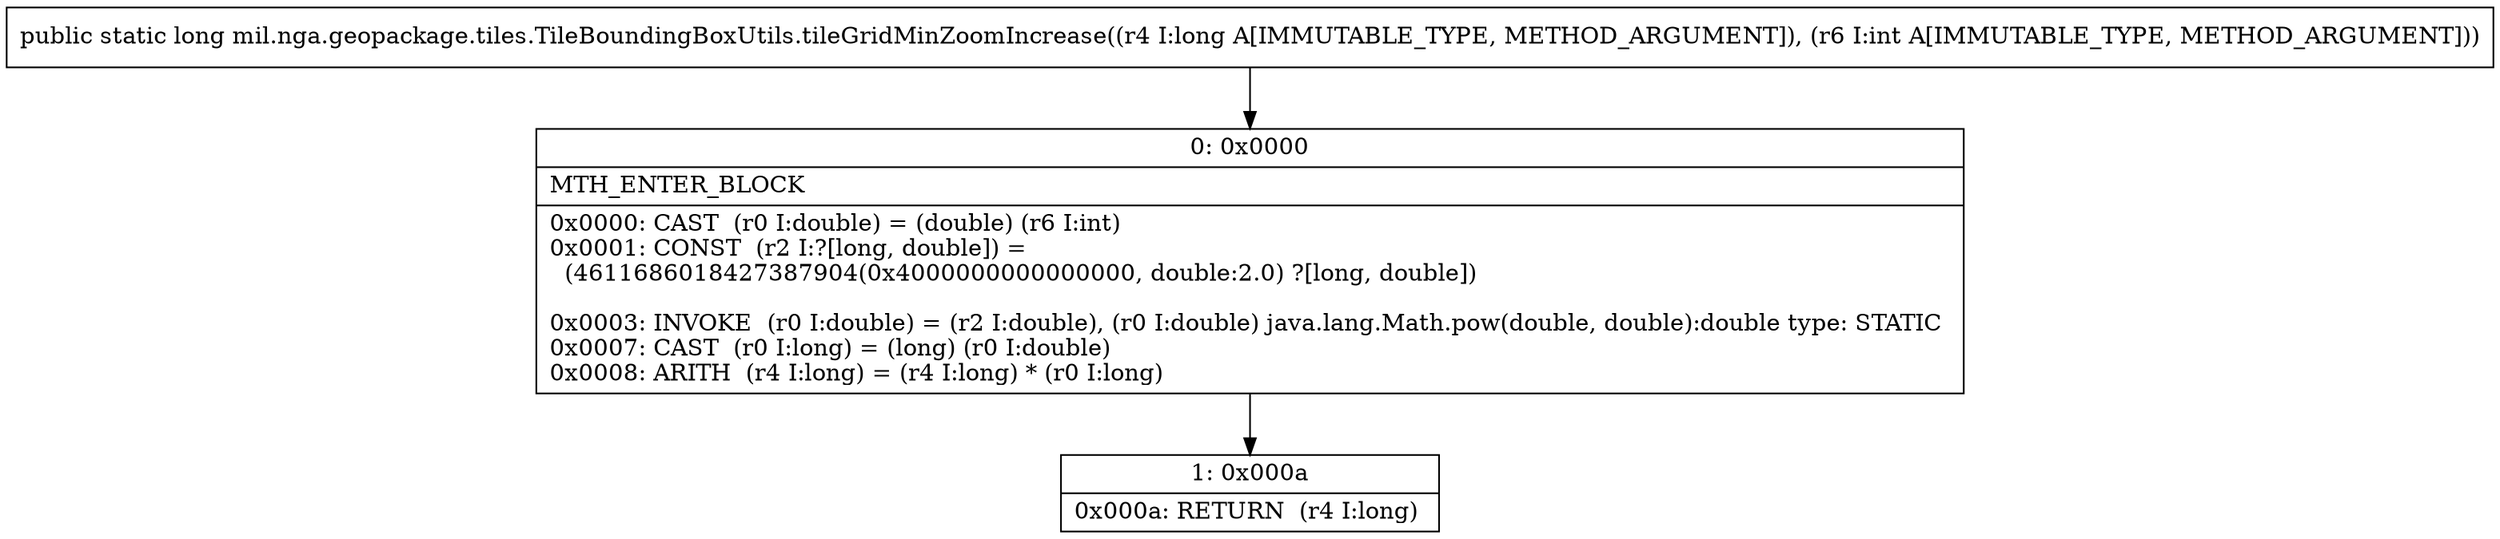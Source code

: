 digraph "CFG formil.nga.geopackage.tiles.TileBoundingBoxUtils.tileGridMinZoomIncrease(JI)J" {
Node_0 [shape=record,label="{0\:\ 0x0000|MTH_ENTER_BLOCK\l|0x0000: CAST  (r0 I:double) = (double) (r6 I:int) \l0x0001: CONST  (r2 I:?[long, double]) = \l  (4611686018427387904(0x4000000000000000, double:2.0) ?[long, double])\l \l0x0003: INVOKE  (r0 I:double) = (r2 I:double), (r0 I:double) java.lang.Math.pow(double, double):double type: STATIC \l0x0007: CAST  (r0 I:long) = (long) (r0 I:double) \l0x0008: ARITH  (r4 I:long) = (r4 I:long) * (r0 I:long) \l}"];
Node_1 [shape=record,label="{1\:\ 0x000a|0x000a: RETURN  (r4 I:long) \l}"];
MethodNode[shape=record,label="{public static long mil.nga.geopackage.tiles.TileBoundingBoxUtils.tileGridMinZoomIncrease((r4 I:long A[IMMUTABLE_TYPE, METHOD_ARGUMENT]), (r6 I:int A[IMMUTABLE_TYPE, METHOD_ARGUMENT])) }"];
MethodNode -> Node_0;
Node_0 -> Node_1;
}

